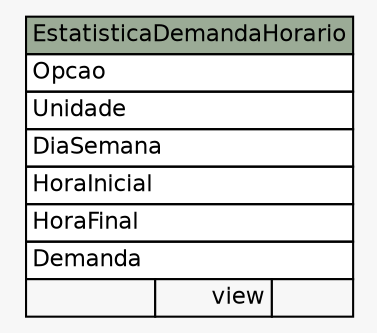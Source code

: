 // dot 2.36.0 on Linux 3.13.0-24-generic
// SchemaSpy rev 590
digraph "EstatisticaDemandaHorario" {
  graph [
    rankdir="RL"
    bgcolor="#f7f7f7"
    nodesep="0.18"
    ranksep="0.46"
    fontname="Helvetica"
    fontsize="11"
  ];
  node [
    fontname="Helvetica"
    fontsize="11"
    shape="plaintext"
  ];
  edge [
    arrowsize="0.8"
  ];
  "EstatisticaDemandaHorario" [
    label=<
    <TABLE BORDER="0" CELLBORDER="1" CELLSPACING="0" BGCOLOR="#ffffff">
      <TR><TD COLSPAN="3" BGCOLOR="#9bab96" ALIGN="CENTER">EstatisticaDemandaHorario</TD></TR>
      <TR><TD PORT="Opcao" COLSPAN="3" ALIGN="LEFT">Opcao</TD></TR>
      <TR><TD PORT="Unidade" COLSPAN="3" ALIGN="LEFT">Unidade</TD></TR>
      <TR><TD PORT="DiaSemana" COLSPAN="3" ALIGN="LEFT">DiaSemana</TD></TR>
      <TR><TD PORT="HoraInicial" COLSPAN="3" ALIGN="LEFT">HoraInicial</TD></TR>
      <TR><TD PORT="HoraFinal" COLSPAN="3" ALIGN="LEFT">HoraFinal</TD></TR>
      <TR><TD PORT="Demanda" COLSPAN="3" ALIGN="LEFT">Demanda</TD></TR>
      <TR><TD ALIGN="LEFT" BGCOLOR="#f7f7f7">  </TD><TD ALIGN="RIGHT" BGCOLOR="#f7f7f7">view</TD><TD ALIGN="RIGHT" BGCOLOR="#f7f7f7">  </TD></TR>
    </TABLE>>
    URL="tables/EstatisticaDemandaHorario.html"
    tooltip="EstatisticaDemandaHorario"
  ];
}
